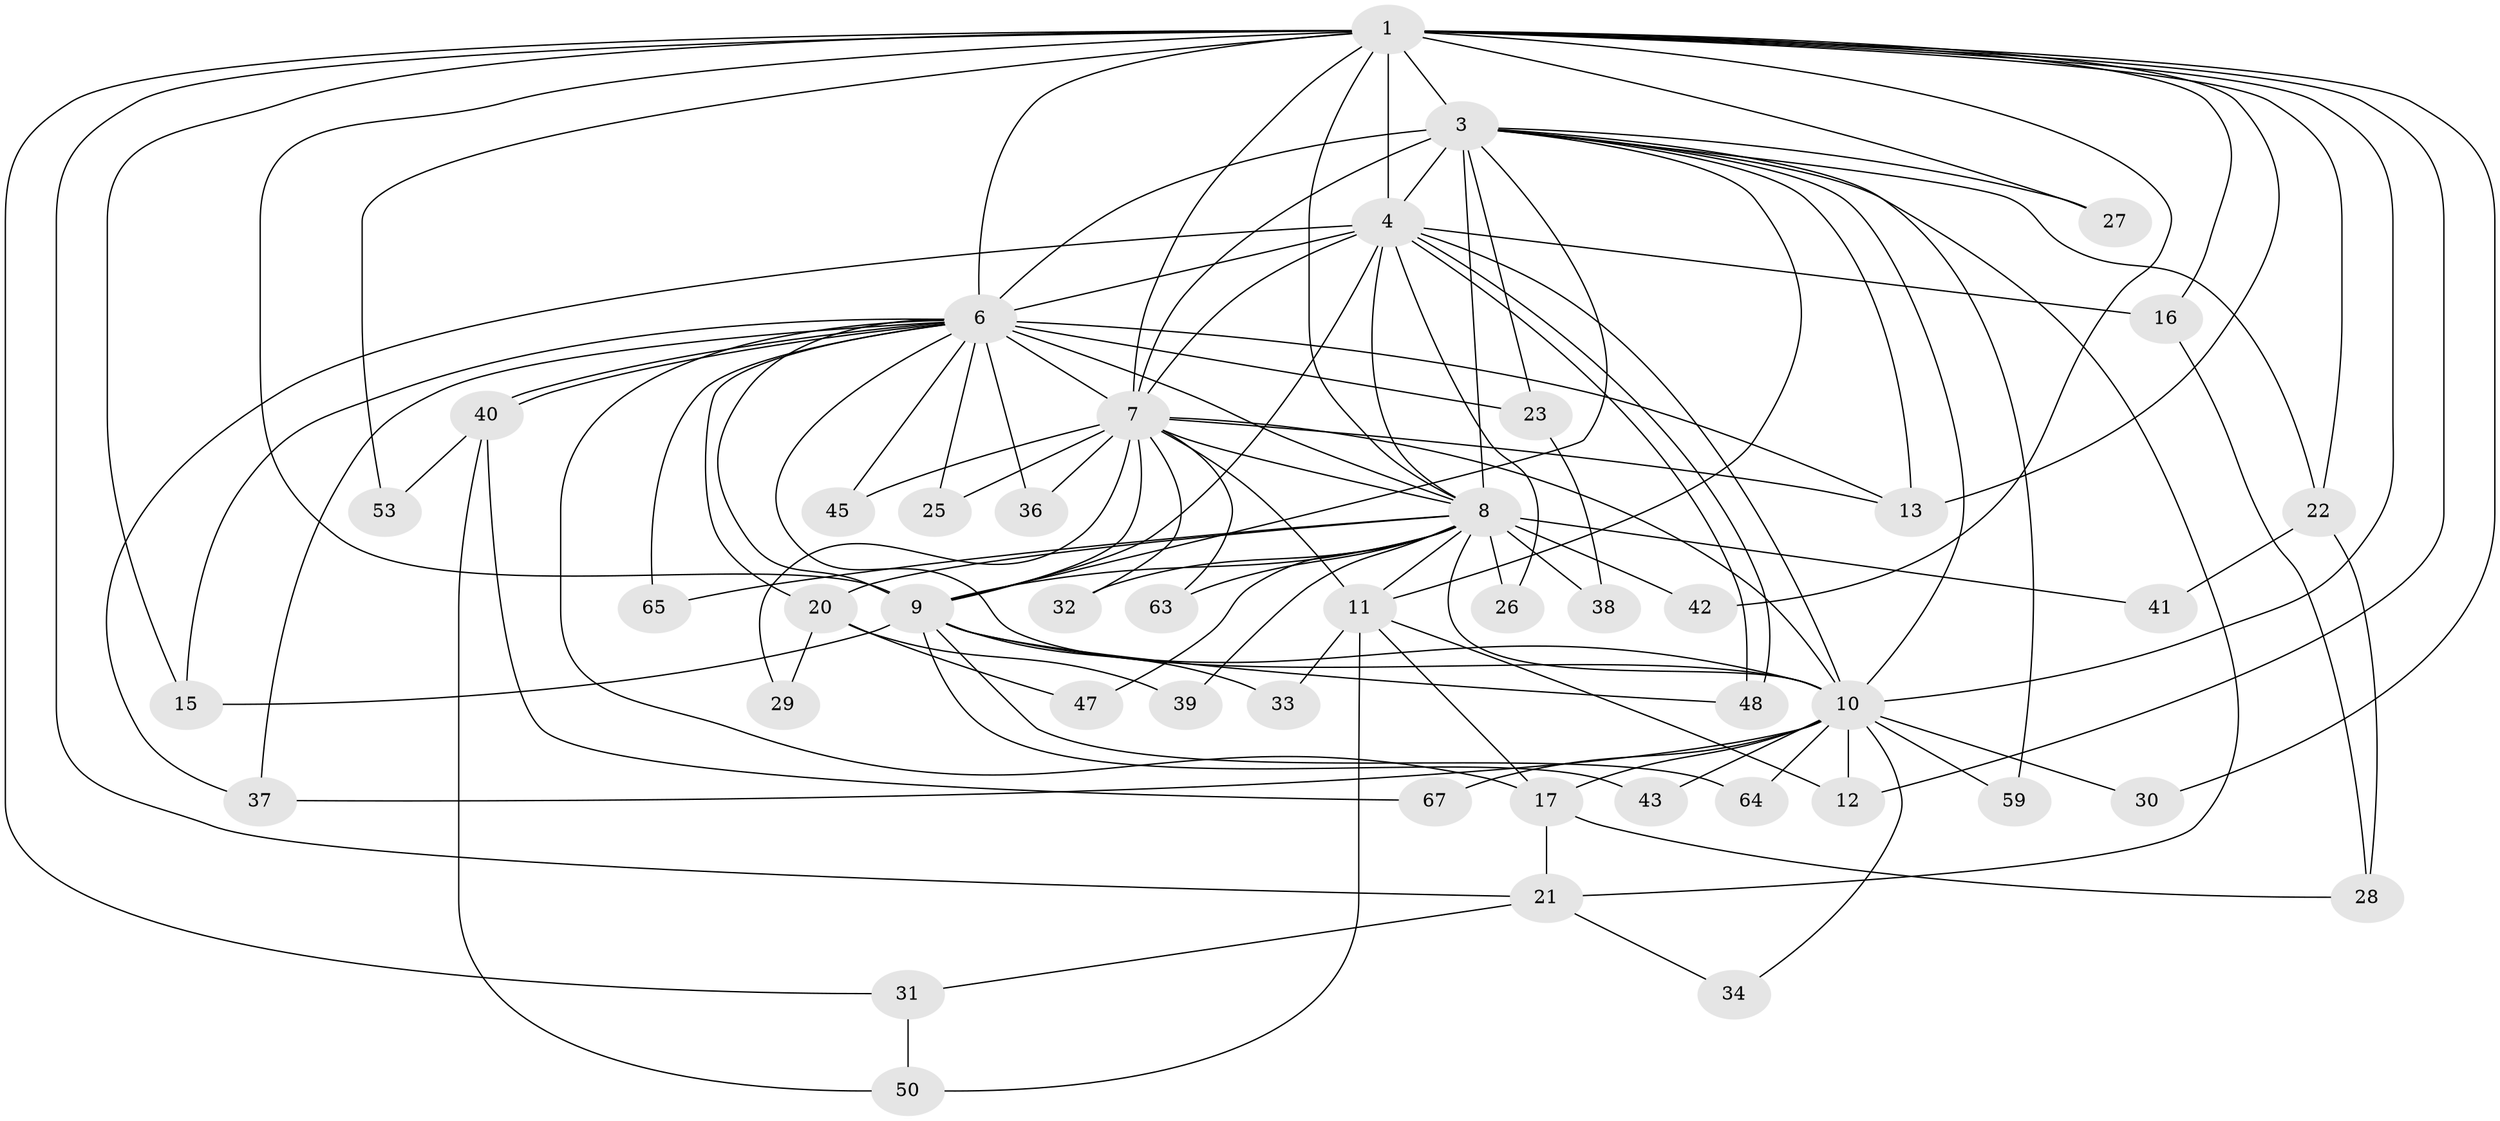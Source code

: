 // Generated by graph-tools (version 1.1) at 2025/51/02/27/25 19:51:48]
// undirected, 46 vertices, 115 edges
graph export_dot {
graph [start="1"]
  node [color=gray90,style=filled];
  1 [super="+2"];
  3 [super="+5"];
  4;
  6 [super="+14"];
  7 [super="+35"];
  8 [super="+44"];
  9 [super="+24"];
  10 [super="+55"];
  11 [super="+54"];
  12 [super="+19"];
  13 [super="+57"];
  15 [super="+62"];
  16;
  17 [super="+18"];
  20 [super="+60"];
  21 [super="+51"];
  22 [super="+46"];
  23 [super="+58"];
  25;
  26;
  27;
  28 [super="+49"];
  29;
  30;
  31;
  32;
  33;
  34;
  36 [super="+52"];
  37 [super="+66"];
  38;
  39;
  40 [super="+56"];
  41;
  42;
  43;
  45;
  47;
  48 [super="+61"];
  50;
  53;
  59;
  63;
  64 [super="+68"];
  65;
  67;
  1 -- 3 [weight=4];
  1 -- 4 [weight=2];
  1 -- 6 [weight=2];
  1 -- 7 [weight=2];
  1 -- 8 [weight=2];
  1 -- 9 [weight=2];
  1 -- 10 [weight=2];
  1 -- 16;
  1 -- 21;
  1 -- 31;
  1 -- 42;
  1 -- 53;
  1 -- 22;
  1 -- 27;
  1 -- 30;
  1 -- 15;
  1 -- 12;
  1 -- 13;
  3 -- 4 [weight=2];
  3 -- 6 [weight=2];
  3 -- 7 [weight=2];
  3 -- 8 [weight=2];
  3 -- 9 [weight=2];
  3 -- 10 [weight=2];
  3 -- 22;
  3 -- 23;
  3 -- 27;
  3 -- 59;
  3 -- 11;
  3 -- 13;
  3 -- 21;
  4 -- 6;
  4 -- 7;
  4 -- 8;
  4 -- 9;
  4 -- 10;
  4 -- 16;
  4 -- 26;
  4 -- 48;
  4 -- 48;
  4 -- 37;
  6 -- 7 [weight=2];
  6 -- 8;
  6 -- 9;
  6 -- 10;
  6 -- 13;
  6 -- 15;
  6 -- 20;
  6 -- 23 [weight=2];
  6 -- 25;
  6 -- 36;
  6 -- 37;
  6 -- 40;
  6 -- 40;
  6 -- 45;
  6 -- 65;
  6 -- 17;
  7 -- 8;
  7 -- 9;
  7 -- 10;
  7 -- 11 [weight=2];
  7 -- 25;
  7 -- 29;
  7 -- 32;
  7 -- 36 [weight=2];
  7 -- 45;
  7 -- 63;
  7 -- 13;
  8 -- 9;
  8 -- 10;
  8 -- 20 [weight=2];
  8 -- 26;
  8 -- 32;
  8 -- 38;
  8 -- 39;
  8 -- 41;
  8 -- 42;
  8 -- 47;
  8 -- 63;
  8 -- 65;
  8 -- 11;
  9 -- 10;
  9 -- 15 [weight=2];
  9 -- 33;
  9 -- 43;
  9 -- 64;
  9 -- 48;
  10 -- 12 [weight=2];
  10 -- 17;
  10 -- 30;
  10 -- 34;
  10 -- 37;
  10 -- 43;
  10 -- 59;
  10 -- 67;
  10 -- 64 [weight=2];
  11 -- 12;
  11 -- 17;
  11 -- 33;
  11 -- 50;
  16 -- 28;
  17 -- 21;
  17 -- 28;
  20 -- 29;
  20 -- 39;
  20 -- 47;
  21 -- 31;
  21 -- 34;
  22 -- 28 [weight=2];
  22 -- 41;
  23 -- 38;
  31 -- 50;
  40 -- 53;
  40 -- 67;
  40 -- 50;
}
